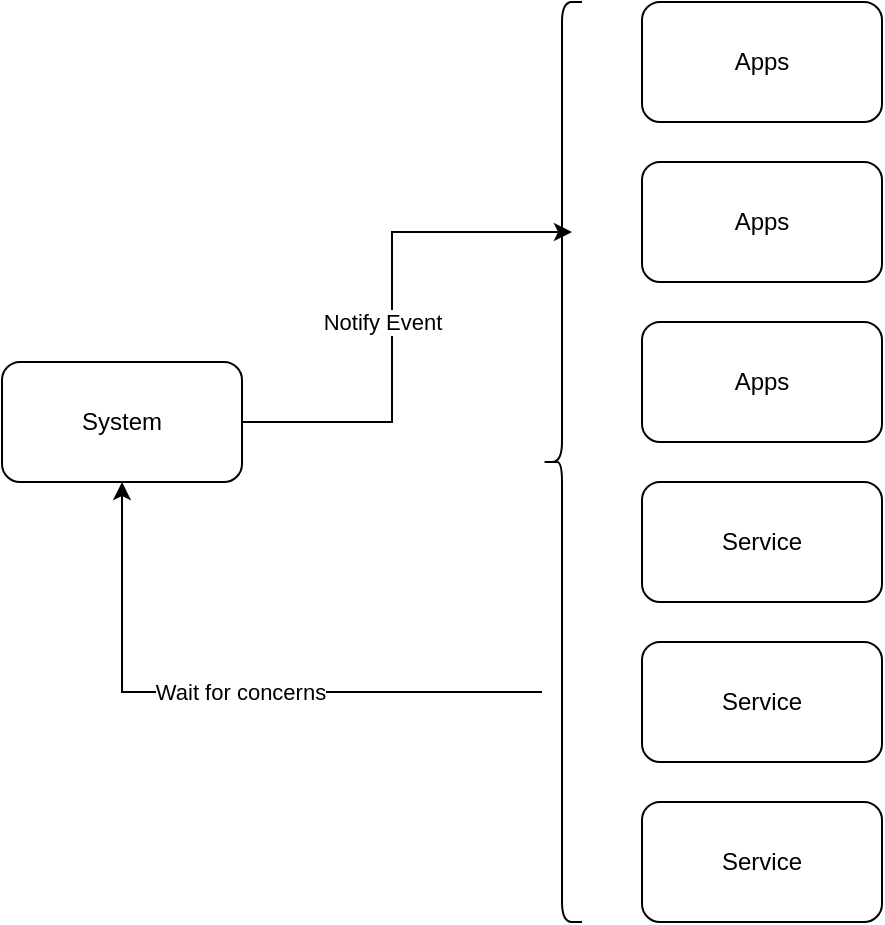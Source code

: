 <mxfile version="20.3.0" type="device"><diagram id="RamvGQXfiOsQhHIOxWNx" name="Page-1"><mxGraphModel dx="946" dy="622" grid="1" gridSize="10" guides="1" tooltips="1" connect="1" arrows="1" fold="1" page="1" pageScale="1" pageWidth="827" pageHeight="1169" math="0" shadow="0"><root><mxCell id="0"/><mxCell id="1" parent="0"/><mxCell id="DszkiHHVlz_99WAXsHIl-10" style="edgeStyle=orthogonalEdgeStyle;rounded=0;orthogonalLoop=1;jettySize=auto;html=1;entryX=0.75;entryY=0.25;entryDx=0;entryDy=0;entryPerimeter=0;" edge="1" parent="1" source="DszkiHHVlz_99WAXsHIl-1" target="DszkiHHVlz_99WAXsHIl-9"><mxGeometry relative="1" as="geometry"/></mxCell><mxCell id="DszkiHHVlz_99WAXsHIl-11" value="Notify Event" style="edgeLabel;html=1;align=center;verticalAlign=middle;resizable=0;points=[];" vertex="1" connectable="0" parent="DszkiHHVlz_99WAXsHIl-10"><mxGeometry x="-0.546" y="-1" relative="1" as="geometry"><mxPoint x="11" y="-51" as="offset"/></mxGeometry></mxCell><mxCell id="DszkiHHVlz_99WAXsHIl-1" value="System" style="rounded=1;whiteSpace=wrap;html=1;" vertex="1" parent="1"><mxGeometry x="110" y="260" width="120" height="60" as="geometry"/></mxCell><mxCell id="DszkiHHVlz_99WAXsHIl-2" value="Apps" style="rounded=1;whiteSpace=wrap;html=1;" vertex="1" parent="1"><mxGeometry x="430" y="80" width="120" height="60" as="geometry"/></mxCell><mxCell id="DszkiHHVlz_99WAXsHIl-3" value="Apps" style="rounded=1;whiteSpace=wrap;html=1;" vertex="1" parent="1"><mxGeometry x="430" y="160" width="120" height="60" as="geometry"/></mxCell><mxCell id="DszkiHHVlz_99WAXsHIl-4" value="Apps" style="rounded=1;whiteSpace=wrap;html=1;" vertex="1" parent="1"><mxGeometry x="430" y="240" width="120" height="60" as="geometry"/></mxCell><mxCell id="DszkiHHVlz_99WAXsHIl-5" value="Service" style="rounded=1;whiteSpace=wrap;html=1;" vertex="1" parent="1"><mxGeometry x="430" y="320" width="120" height="60" as="geometry"/></mxCell><mxCell id="DszkiHHVlz_99WAXsHIl-6" value="Service" style="rounded=1;whiteSpace=wrap;html=1;" vertex="1" parent="1"><mxGeometry x="430" y="400" width="120" height="60" as="geometry"/></mxCell><mxCell id="DszkiHHVlz_99WAXsHIl-7" value="Service" style="rounded=1;whiteSpace=wrap;html=1;" vertex="1" parent="1"><mxGeometry x="430" y="480" width="120" height="60" as="geometry"/></mxCell><mxCell id="DszkiHHVlz_99WAXsHIl-12" style="edgeStyle=orthogonalEdgeStyle;rounded=0;orthogonalLoop=1;jettySize=auto;html=1;exitX=0;exitY=0.75;exitDx=0;exitDy=0;entryX=0.5;entryY=1;entryDx=0;entryDy=0;" edge="1" parent="1" source="DszkiHHVlz_99WAXsHIl-9" target="DszkiHHVlz_99WAXsHIl-1"><mxGeometry relative="1" as="geometry"/></mxCell><mxCell id="DszkiHHVlz_99WAXsHIl-13" value="Wait for concerns" style="edgeLabel;html=1;align=center;verticalAlign=middle;resizable=0;points=[];" vertex="1" connectable="0" parent="DszkiHHVlz_99WAXsHIl-12"><mxGeometry x="-0.041" relative="1" as="geometry"><mxPoint as="offset"/></mxGeometry></mxCell><mxCell id="DszkiHHVlz_99WAXsHIl-9" value="" style="shape=curlyBracket;whiteSpace=wrap;html=1;rounded=1;" vertex="1" parent="1"><mxGeometry x="380" y="80" width="20" height="460" as="geometry"/></mxCell></root></mxGraphModel></diagram></mxfile>